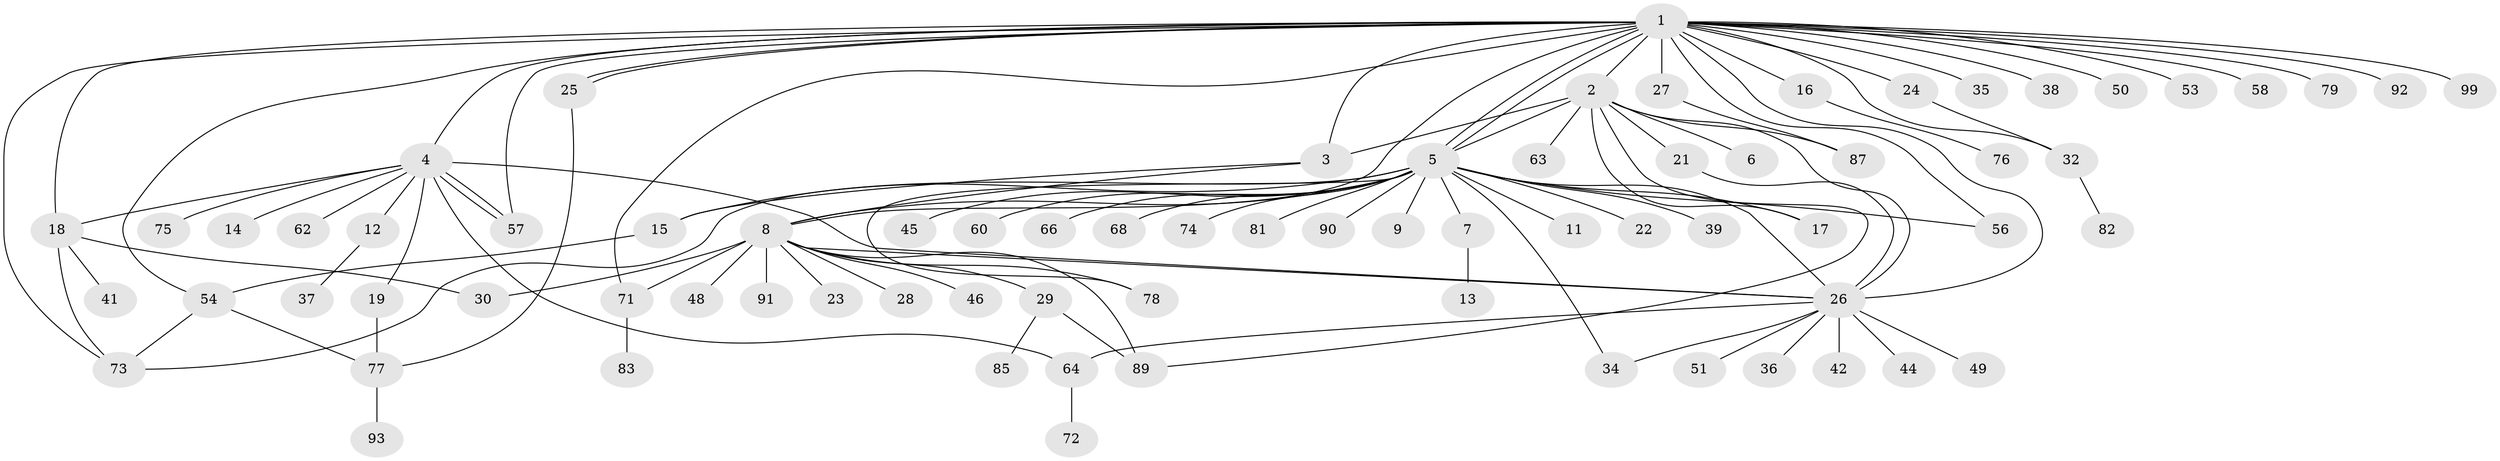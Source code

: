 // original degree distribution, {29: 0.01, 8: 0.01, 5: 0.03, 12: 0.03, 26: 0.01, 2: 0.26, 1: 0.5, 3: 0.08, 6: 0.02, 4: 0.05}
// Generated by graph-tools (version 1.1) at 2025/38/02/21/25 10:38:54]
// undirected, 75 vertices, 106 edges
graph export_dot {
graph [start="1"]
  node [color=gray90,style=filled];
  1 [super="+59"];
  2 [super="+20"];
  3;
  4 [super="+80"];
  5 [super="+10"];
  6 [super="+65"];
  7;
  8 [super="+98"];
  9;
  11;
  12;
  13 [super="+52"];
  14;
  15 [super="+31"];
  16 [super="+69"];
  17;
  18 [super="+86"];
  19;
  21;
  22 [super="+33"];
  23;
  24;
  25 [super="+43"];
  26 [super="+95"];
  27;
  28;
  29;
  30 [super="+40"];
  32 [super="+47"];
  34 [super="+84"];
  35;
  36;
  37 [super="+55"];
  38;
  39;
  41;
  42;
  44;
  45;
  46;
  48 [super="+61"];
  49;
  50 [super="+96"];
  51;
  53;
  54 [super="+70"];
  56;
  57;
  58;
  60;
  62;
  63;
  64 [super="+67"];
  66;
  68;
  71;
  72;
  73 [super="+97"];
  74;
  75;
  76;
  77 [super="+88"];
  78;
  79;
  81;
  82;
  83;
  85;
  87;
  89 [super="+100"];
  90 [super="+94"];
  91;
  92;
  93;
  99;
  1 -- 2;
  1 -- 3;
  1 -- 4;
  1 -- 5;
  1 -- 5;
  1 -- 8 [weight=2];
  1 -- 16;
  1 -- 18;
  1 -- 24;
  1 -- 25;
  1 -- 25;
  1 -- 26;
  1 -- 27 [weight=2];
  1 -- 32;
  1 -- 35;
  1 -- 38;
  1 -- 50;
  1 -- 53;
  1 -- 54;
  1 -- 56;
  1 -- 57;
  1 -- 58;
  1 -- 71;
  1 -- 73;
  1 -- 79;
  1 -- 92;
  1 -- 99;
  2 -- 3 [weight=2];
  2 -- 5;
  2 -- 6;
  2 -- 87;
  2 -- 89;
  2 -- 17;
  2 -- 21;
  2 -- 63;
  2 -- 26;
  3 -- 8;
  3 -- 15;
  4 -- 12;
  4 -- 14;
  4 -- 18;
  4 -- 19;
  4 -- 26;
  4 -- 57;
  4 -- 57;
  4 -- 62;
  4 -- 64;
  4 -- 75;
  5 -- 7;
  5 -- 8 [weight=2];
  5 -- 9;
  5 -- 11;
  5 -- 15;
  5 -- 17;
  5 -- 22;
  5 -- 26 [weight=2];
  5 -- 39;
  5 -- 45;
  5 -- 56;
  5 -- 60;
  5 -- 66;
  5 -- 68;
  5 -- 74;
  5 -- 78;
  5 -- 81;
  5 -- 90;
  5 -- 34;
  5 -- 73;
  7 -- 13;
  8 -- 23;
  8 -- 28;
  8 -- 29;
  8 -- 30;
  8 -- 46;
  8 -- 48;
  8 -- 89;
  8 -- 91;
  8 -- 71;
  8 -- 78;
  8 -- 26;
  12 -- 37;
  15 -- 54;
  16 -- 76;
  18 -- 41;
  18 -- 73;
  18 -- 30;
  19 -- 77;
  21 -- 26;
  24 -- 32;
  25 -- 77;
  26 -- 34;
  26 -- 36;
  26 -- 42;
  26 -- 44;
  26 -- 49;
  26 -- 51;
  26 -- 64;
  27 -- 87;
  29 -- 85;
  29 -- 89;
  32 -- 82;
  54 -- 73;
  54 -- 77;
  64 -- 72;
  71 -- 83;
  77 -- 93;
}
